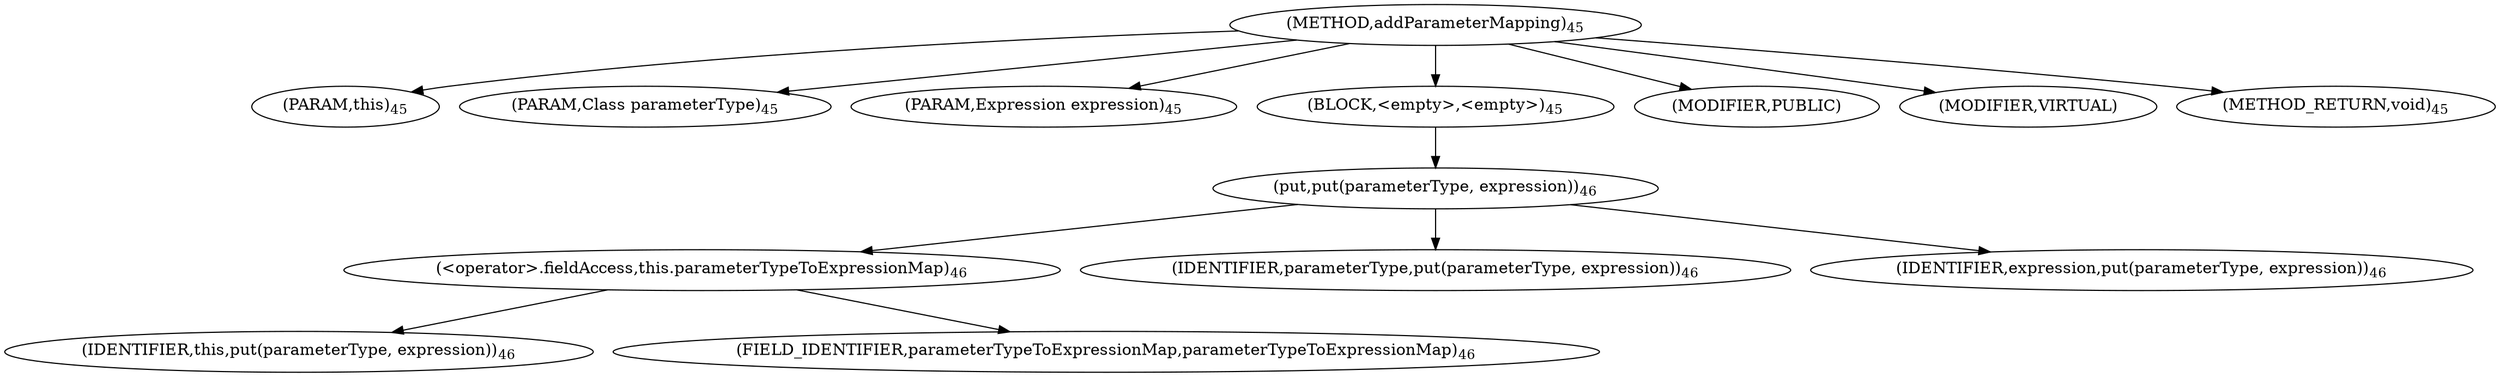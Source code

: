 digraph "addParameterMapping" {  
"52" [label = <(METHOD,addParameterMapping)<SUB>45</SUB>> ]
"53" [label = <(PARAM,this)<SUB>45</SUB>> ]
"54" [label = <(PARAM,Class parameterType)<SUB>45</SUB>> ]
"55" [label = <(PARAM,Expression expression)<SUB>45</SUB>> ]
"56" [label = <(BLOCK,&lt;empty&gt;,&lt;empty&gt;)<SUB>45</SUB>> ]
"57" [label = <(put,put(parameterType, expression))<SUB>46</SUB>> ]
"58" [label = <(&lt;operator&gt;.fieldAccess,this.parameterTypeToExpressionMap)<SUB>46</SUB>> ]
"59" [label = <(IDENTIFIER,this,put(parameterType, expression))<SUB>46</SUB>> ]
"60" [label = <(FIELD_IDENTIFIER,parameterTypeToExpressionMap,parameterTypeToExpressionMap)<SUB>46</SUB>> ]
"61" [label = <(IDENTIFIER,parameterType,put(parameterType, expression))<SUB>46</SUB>> ]
"62" [label = <(IDENTIFIER,expression,put(parameterType, expression))<SUB>46</SUB>> ]
"63" [label = <(MODIFIER,PUBLIC)> ]
"64" [label = <(MODIFIER,VIRTUAL)> ]
"65" [label = <(METHOD_RETURN,void)<SUB>45</SUB>> ]
  "52" -> "53" 
  "52" -> "54" 
  "52" -> "55" 
  "52" -> "56" 
  "52" -> "63" 
  "52" -> "64" 
  "52" -> "65" 
  "56" -> "57" 
  "57" -> "58" 
  "57" -> "61" 
  "57" -> "62" 
  "58" -> "59" 
  "58" -> "60" 
}
